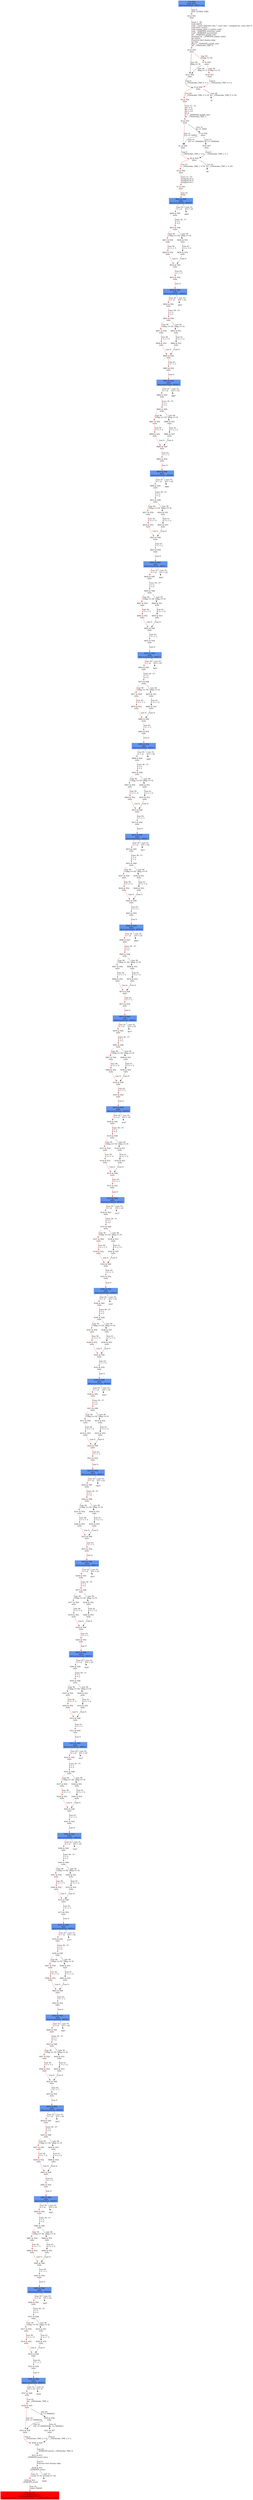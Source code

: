 digraph ARG {
node [style="filled" shape="box" color="white"]
0 [fillcolor="cornflowerblue" label="0 @ N20\nmain entry\nAbstractionState: ABS0: true\n" id="0"]
44 [label="44 @ N61\nmain\n" id="44"]
45 [label="45 @ N24\nmain\n" id="45"]
50 [label="50 @ N26\nmain\n" id="50"]
53 [label="53 @ N28\nmain\n" id="53"]
54 [label="54 @ N29\nmain\n" id="54"]
56 [label="56 @ N35\nmain\n" id="56"]
61 [label="61 @ N38\nmain\n" id="61"]
64 [label="64 @ N39\nmain\n" id="64"]
65 [label="65 @ N40\nmain\n" id="65"]
67 [label="67 @ N43\nmain\n" id="67"]
8805 [fillcolor="cornflowerblue" label="8805 @ N44\nmain\nAbstractionState: ABS603\n" id="8805"]
8806 [label="8806 @ N45\nmain\n" id="8806"]
8825 [label="8825 @ N48\nmain\n" id="8825"]
8827 [label="8827 @ N50\nmain\n" id="8827"]
8828 [label="8828 @ N52\nmain\n" id="8828"]
8832 [label="8832 @ N49\nmain\n" id="8832"]
8833 [label="8833 @ N54\nmain\n" id="8833"]
8835 [fillcolor="cornflowerblue" label="8835 @ N44\nmain\nAbstractionState: ABS605\n" id="8835"]
8836 [label="8836 @ N45\nmain\n" id="8836"]
8855 [label="8855 @ N48\nmain\n" id="8855"]
8857 [label="8857 @ N50\nmain\n" id="8857"]
8858 [label="8858 @ N52\nmain\n" id="8858"]
8862 [label="8862 @ N49\nmain\n" id="8862"]
8863 [label="8863 @ N54\nmain\n" id="8863"]
8865 [fillcolor="cornflowerblue" label="8865 @ N44\nmain\nAbstractionState: ABS607\n" id="8865"]
8866 [label="8866 @ N45\nmain\n" id="8866"]
8885 [label="8885 @ N48\nmain\n" id="8885"]
8887 [label="8887 @ N50\nmain\n" id="8887"]
8888 [label="8888 @ N52\nmain\n" id="8888"]
8892 [label="8892 @ N49\nmain\n" id="8892"]
8893 [label="8893 @ N54\nmain\n" id="8893"]
8895 [fillcolor="cornflowerblue" label="8895 @ N44\nmain\nAbstractionState: ABS609\n" id="8895"]
8896 [label="8896 @ N45\nmain\n" id="8896"]
8915 [label="8915 @ N48\nmain\n" id="8915"]
8917 [label="8917 @ N50\nmain\n" id="8917"]
8918 [label="8918 @ N52\nmain\n" id="8918"]
8922 [label="8922 @ N49\nmain\n" id="8922"]
8923 [label="8923 @ N54\nmain\n" id="8923"]
8925 [fillcolor="cornflowerblue" label="8925 @ N44\nmain\nAbstractionState: ABS611\n" id="8925"]
8926 [label="8926 @ N45\nmain\n" id="8926"]
8945 [label="8945 @ N48\nmain\n" id="8945"]
8947 [label="8947 @ N50\nmain\n" id="8947"]
8948 [label="8948 @ N52\nmain\n" id="8948"]
8952 [label="8952 @ N49\nmain\n" id="8952"]
8953 [label="8953 @ N54\nmain\n" id="8953"]
8955 [fillcolor="cornflowerblue" label="8955 @ N44\nmain\nAbstractionState: ABS613\n" id="8955"]
8956 [label="8956 @ N45\nmain\n" id="8956"]
8975 [label="8975 @ N48\nmain\n" id="8975"]
8977 [label="8977 @ N50\nmain\n" id="8977"]
8978 [label="8978 @ N52\nmain\n" id="8978"]
8982 [label="8982 @ N49\nmain\n" id="8982"]
8983 [label="8983 @ N54\nmain\n" id="8983"]
8985 [fillcolor="cornflowerblue" label="8985 @ N44\nmain\nAbstractionState: ABS615\n" id="8985"]
8986 [label="8986 @ N45\nmain\n" id="8986"]
9005 [label="9005 @ N48\nmain\n" id="9005"]
9007 [label="9007 @ N50\nmain\n" id="9007"]
9008 [label="9008 @ N52\nmain\n" id="9008"]
9012 [label="9012 @ N49\nmain\n" id="9012"]
9013 [label="9013 @ N54\nmain\n" id="9013"]
9015 [fillcolor="cornflowerblue" label="9015 @ N44\nmain\nAbstractionState: ABS617\n" id="9015"]
9016 [label="9016 @ N45\nmain\n" id="9016"]
9035 [label="9035 @ N48\nmain\n" id="9035"]
9037 [label="9037 @ N50\nmain\n" id="9037"]
9038 [label="9038 @ N52\nmain\n" id="9038"]
9042 [label="9042 @ N49\nmain\n" id="9042"]
9043 [label="9043 @ N54\nmain\n" id="9043"]
9045 [fillcolor="cornflowerblue" label="9045 @ N44\nmain\nAbstractionState: ABS619\n" id="9045"]
9046 [label="9046 @ N45\nmain\n" id="9046"]
9065 [label="9065 @ N48\nmain\n" id="9065"]
9067 [label="9067 @ N50\nmain\n" id="9067"]
9068 [label="9068 @ N52\nmain\n" id="9068"]
9072 [label="9072 @ N49\nmain\n" id="9072"]
9073 [label="9073 @ N54\nmain\n" id="9073"]
9075 [fillcolor="cornflowerblue" label="9075 @ N44\nmain\nAbstractionState: ABS621\n" id="9075"]
9076 [label="9076 @ N45\nmain\n" id="9076"]
9095 [label="9095 @ N48\nmain\n" id="9095"]
9097 [label="9097 @ N50\nmain\n" id="9097"]
9098 [label="9098 @ N52\nmain\n" id="9098"]
9102 [label="9102 @ N49\nmain\n" id="9102"]
9103 [label="9103 @ N54\nmain\n" id="9103"]
9105 [fillcolor="cornflowerblue" label="9105 @ N44\nmain\nAbstractionState: ABS623\n" id="9105"]
9106 [label="9106 @ N45\nmain\n" id="9106"]
9125 [label="9125 @ N48\nmain\n" id="9125"]
9127 [label="9127 @ N50\nmain\n" id="9127"]
9128 [label="9128 @ N52\nmain\n" id="9128"]
9132 [label="9132 @ N49\nmain\n" id="9132"]
9133 [label="9133 @ N54\nmain\n" id="9133"]
9135 [fillcolor="cornflowerblue" label="9135 @ N44\nmain\nAbstractionState: ABS625\n" id="9135"]
9136 [label="9136 @ N45\nmain\n" id="9136"]
9155 [label="9155 @ N48\nmain\n" id="9155"]
9157 [label="9157 @ N50\nmain\n" id="9157"]
9158 [label="9158 @ N52\nmain\n" id="9158"]
9162 [label="9162 @ N49\nmain\n" id="9162"]
9163 [label="9163 @ N54\nmain\n" id="9163"]
9165 [fillcolor="cornflowerblue" label="9165 @ N44\nmain\nAbstractionState: ABS627\n" id="9165"]
9166 [label="9166 @ N45\nmain\n" id="9166"]
9185 [label="9185 @ N48\nmain\n" id="9185"]
9187 [label="9187 @ N50\nmain\n" id="9187"]
9188 [label="9188 @ N52\nmain\n" id="9188"]
9192 [label="9192 @ N49\nmain\n" id="9192"]
9193 [label="9193 @ N54\nmain\n" id="9193"]
9195 [fillcolor="cornflowerblue" label="9195 @ N44\nmain\nAbstractionState: ABS629\n" id="9195"]
9196 [label="9196 @ N45\nmain\n" id="9196"]
9215 [label="9215 @ N48\nmain\n" id="9215"]
9217 [label="9217 @ N50\nmain\n" id="9217"]
9218 [label="9218 @ N52\nmain\n" id="9218"]
9222 [label="9222 @ N49\nmain\n" id="9222"]
9223 [label="9223 @ N54\nmain\n" id="9223"]
9225 [fillcolor="cornflowerblue" label="9225 @ N44\nmain\nAbstractionState: ABS631\n" id="9225"]
9226 [label="9226 @ N45\nmain\n" id="9226"]
9245 [label="9245 @ N48\nmain\n" id="9245"]
9247 [label="9247 @ N50\nmain\n" id="9247"]
9248 [label="9248 @ N52\nmain\n" id="9248"]
9252 [label="9252 @ N49\nmain\n" id="9252"]
9253 [label="9253 @ N54\nmain\n" id="9253"]
9255 [fillcolor="cornflowerblue" label="9255 @ N44\nmain\nAbstractionState: ABS633\n" id="9255"]
9256 [label="9256 @ N45\nmain\n" id="9256"]
9275 [label="9275 @ N48\nmain\n" id="9275"]
9277 [label="9277 @ N50\nmain\n" id="9277"]
9278 [label="9278 @ N52\nmain\n" id="9278"]
9282 [label="9282 @ N49\nmain\n" id="9282"]
9283 [label="9283 @ N54\nmain\n" id="9283"]
9285 [fillcolor="cornflowerblue" label="9285 @ N44\nmain\nAbstractionState: ABS635\n" id="9285"]
9286 [label="9286 @ N45\nmain\n" id="9286"]
9305 [label="9305 @ N48\nmain\n" id="9305"]
9307 [label="9307 @ N50\nmain\n" id="9307"]
9308 [label="9308 @ N52\nmain\n" id="9308"]
9312 [label="9312 @ N49\nmain\n" id="9312"]
9313 [label="9313 @ N54\nmain\n" id="9313"]
9315 [fillcolor="cornflowerblue" label="9315 @ N44\nmain\nAbstractionState: ABS637\n" id="9315"]
9316 [label="9316 @ N45\nmain\n" id="9316"]
9335 [label="9335 @ N48\nmain\n" id="9335"]
9337 [label="9337 @ N50\nmain\n" id="9337"]
9338 [label="9338 @ N52\nmain\n" id="9338"]
9342 [label="9342 @ N49\nmain\n" id="9342"]
9343 [label="9343 @ N54\nmain\n" id="9343"]
9345 [fillcolor="cornflowerblue" label="9345 @ N44\nmain\nAbstractionState: ABS639\n" id="9345"]
9346 [label="9346 @ N45\nmain\n" id="9346"]
9365 [label="9365 @ N48\nmain\n" id="9365"]
9367 [label="9367 @ N50\nmain\n" id="9367"]
9368 [label="9368 @ N52\nmain\n" id="9368"]
9372 [label="9372 @ N49\nmain\n" id="9372"]
9373 [label="9373 @ N54\nmain\n" id="9373"]
9375 [fillcolor="cornflowerblue" label="9375 @ N44\nmain\nAbstractionState: ABS641\n" id="9375"]
9376 [label="9376 @ N45\nmain\n" id="9376"]
9395 [label="9395 @ N48\nmain\n" id="9395"]
9397 [label="9397 @ N50\nmain\n" id="9397"]
9398 [label="9398 @ N52\nmain\n" id="9398"]
9402 [label="9402 @ N49\nmain\n" id="9402"]
9403 [label="9403 @ N54\nmain\n" id="9403"]
9405 [fillcolor="cornflowerblue" label="9405 @ N44\nmain\nAbstractionState: ABS643\n" id="9405"]
9406 [label="9406 @ N45\nmain\n" id="9406"]
9425 [label="9425 @ N48\nmain\n" id="9425"]
9427 [label="9427 @ N50\nmain\n" id="9427"]
9428 [label="9428 @ N52\nmain\n" id="9428"]
9432 [label="9432 @ N49\nmain\n" id="9432"]
9433 [label="9433 @ N54\nmain\n" id="9433"]
9435 [fillcolor="cornflowerblue" label="9435 @ N44\nmain\nAbstractionState: ABS645\n" id="9435"]
9436 [label="9436 @ N45\nmain\n" id="9436"]
9455 [label="9455 @ N48\nmain\n" id="9455"]
9457 [label="9457 @ N50\nmain\n" id="9457"]
9458 [label="9458 @ N52\nmain\n" id="9458"]
9462 [label="9462 @ N49\nmain\n" id="9462"]
9463 [label="9463 @ N54\nmain\n" id="9463"]
9465 [fillcolor="cornflowerblue" label="9465 @ N44\nmain\nAbstractionState: ABS647\n" id="9465"]
9466 [label="9466 @ N45\nmain\n" id="9466"]
9485 [label="9485 @ N48\nmain\n" id="9485"]
9487 [label="9487 @ N50\nmain\n" id="9487"]
9488 [label="9488 @ N52\nmain\n" id="9488"]
9492 [label="9492 @ N49\nmain\n" id="9492"]
9493 [label="9493 @ N54\nmain\n" id="9493"]
9495 [fillcolor="cornflowerblue" label="9495 @ N44\nmain\nAbstractionState: ABS649\n" id="9495"]
9496 [label="9496 @ N45\nmain\n" id="9496"]
9515 [label="9515 @ N48\nmain\n" id="9515"]
9517 [label="9517 @ N50\nmain\n" id="9517"]
9518 [label="9518 @ N52\nmain\n" id="9518"]
9522 [label="9522 @ N49\nmain\n" id="9522"]
9523 [label="9523 @ N54\nmain\n" id="9523"]
9525 [fillcolor="cornflowerblue" label="9525 @ N44\nmain\nAbstractionState: ABS651\n" id="9525"]
9527 [label="9527 @ N46\nmain\n" id="9527"]
9528 [label="9528 @ N55\nmain\n" id="9528"]
9533 [label="9533 @ N58\nmain\n" id="9533"]
9536 [label="9536 @ N59\nmain\n" id="9536"]
9537 [label="9537 @ N11\n__VERIFIER_assert entry\n" id="9537"]
9538 [label="9538 @ N12\n__VERIFIER_assert\n" id="9538"]
9539 [label="9539 @ N14\n__VERIFIER_assert\n" id="9539"]
9542 [fillcolor="red" label="9542 @ N15\n__VERIFIER_assert\nAbstractionState: ABS652\n AutomatonState: ErrorLabelAutomaton: _predefinedState_ERROR\n" id="9542"]
9529 [label="9529 @ N56\nmain\n" id="9529"]
9531 [label="9531 @ N57\nmain\n" id="9531"]
9516 [label="9516 @ N51\nmain\n" id="9516"]
9520 [label="9520 @ N53\nmain\n" id="9520"]
9486 [label="9486 @ N51\nmain\n" id="9486"]
9490 [label="9490 @ N53\nmain\n" id="9490"]
9456 [label="9456 @ N51\nmain\n" id="9456"]
9460 [label="9460 @ N53\nmain\n" id="9460"]
9426 [label="9426 @ N51\nmain\n" id="9426"]
9430 [label="9430 @ N53\nmain\n" id="9430"]
9396 [label="9396 @ N51\nmain\n" id="9396"]
9400 [label="9400 @ N53\nmain\n" id="9400"]
9366 [label="9366 @ N51\nmain\n" id="9366"]
9370 [label="9370 @ N53\nmain\n" id="9370"]
9336 [label="9336 @ N51\nmain\n" id="9336"]
9340 [label="9340 @ N53\nmain\n" id="9340"]
9306 [label="9306 @ N51\nmain\n" id="9306"]
9310 [label="9310 @ N53\nmain\n" id="9310"]
9276 [label="9276 @ N51\nmain\n" id="9276"]
9280 [label="9280 @ N53\nmain\n" id="9280"]
9246 [label="9246 @ N51\nmain\n" id="9246"]
9250 [label="9250 @ N53\nmain\n" id="9250"]
9216 [label="9216 @ N51\nmain\n" id="9216"]
9220 [label="9220 @ N53\nmain\n" id="9220"]
9186 [label="9186 @ N51\nmain\n" id="9186"]
9190 [label="9190 @ N53\nmain\n" id="9190"]
9156 [label="9156 @ N51\nmain\n" id="9156"]
9160 [label="9160 @ N53\nmain\n" id="9160"]
9126 [label="9126 @ N51\nmain\n" id="9126"]
9130 [label="9130 @ N53\nmain\n" id="9130"]
9096 [label="9096 @ N51\nmain\n" id="9096"]
9100 [label="9100 @ N53\nmain\n" id="9100"]
9066 [label="9066 @ N51\nmain\n" id="9066"]
9070 [label="9070 @ N53\nmain\n" id="9070"]
9036 [label="9036 @ N51\nmain\n" id="9036"]
9040 [label="9040 @ N53\nmain\n" id="9040"]
9006 [label="9006 @ N51\nmain\n" id="9006"]
9010 [label="9010 @ N53\nmain\n" id="9010"]
8976 [label="8976 @ N51\nmain\n" id="8976"]
8980 [label="8980 @ N53\nmain\n" id="8980"]
8946 [label="8946 @ N51\nmain\n" id="8946"]
8950 [label="8950 @ N53\nmain\n" id="8950"]
8916 [label="8916 @ N51\nmain\n" id="8916"]
8920 [label="8920 @ N53\nmain\n" id="8920"]
8886 [label="8886 @ N51\nmain\n" id="8886"]
8890 [label="8890 @ N53\nmain\n" id="8890"]
8856 [label="8856 @ N51\nmain\n" id="8856"]
8860 [label="8860 @ N53\nmain\n" id="8860"]
8826 [label="8826 @ N51\nmain\n" id="8826"]
8830 [label="8830 @ N53\nmain\n" id="8830"]
57 [label="57 @ N36\nmain\n" id="57"]
59 [label="59 @ N37\nmain\n" id="59"]
47 [label="47 @ N25\nmain\n" id="47"]
49 [label="49 @ N27\nmain\n" id="49"]
0 -> 44 [color="red" label="Line 0: \lINIT GLOBAL VARS\l" id="0 -> 44"]
44 -> 45 [color="red" label="Lines 7 - 26: \lvoid abort();\lvoid __assert_fail(const char *, const char *, unsigned int, const char *);\lvoid reach_error();\lvoid assume_abort_if_not(int cond);\lvoid __VERIFIER_assert(int cond);\lvoid __VERIFIER_assume(int);\lint __VERIFIER_nondet_int();\lunsigned int __VERIFIER_nondet_uint();\lint main();\lFunction start dummy edge\lint flag;\lflag = __VERIFIER_nondet_int();\lint __CPAchecker_TMP_0;\l" id="44 -> 45"]
45 -> 47 [color="red" label="Line 26: \l[!(flag == 0)]\l" id="45 -> 47"]
45 -> 50 [label="Line 26: \l[flag == 0]\l" id="45 -> 50"]
50 -> 53 [label="Line 0: \l__CPAchecker_TMP_0 = 1;\l" id="50 -> 53"]
53 -> 54 [color="red" label="Line 26: \l[__CPAchecker_TMP_0 != 0]\l" id="53 -> 54"]
53 -> 55 [label="Line 26: \l[!(__CPAchecker_TMP_0 != 0)]\l" id="53 -> 55"]
54 -> 56 [color="red" label="Lines 27 - 31: \lint i = 0;\lint x = 0;\lint y = 0;\lint n;\ln = __VERIFIER_nondet_int();\lint __CPAchecker_TMP_1;\l" id="54 -> 56"]
56 -> 57 [label="Line 31: \l[n >= 1000]\l" id="56 -> 57"]
56 -> 61 [color="red" label="Line 31: \l[!(n >= 1000)]\l" id="56 -> 61"]
61 -> 64 [color="red" label="Line 0: \l__CPAchecker_TMP_1 = 0;\l" id="61 -> 64"]
64 -> 65 [color="red" label="Line 31: \l[__CPAchecker_TMP_1 != 0]\l" id="64 -> 65"]
64 -> 66 [label="Line 31: \l[!(__CPAchecker_TMP_1 != 0)]\l" id="64 -> 66"]
65 -> 67 [color="red" label="Lines 33 - 33: \lunsigned int a;\lunsigned int b;\lunsigned int r;\l" id="65 -> 67"]
67 -> 8805 [color="red" label="Line 35: \lwhile\l" id="67 -> 8805"]
8805 -> 8806 [color="red" label="Line 35: \l[i < n]\l" id="8805 -> 8806"]
8805 -> 8807 [label="Line 35: \l[!(i < n)]\l" id="8805 -> 8807"]
8806 -> 8825 [color="red" label="Lines 36 - 37: \lx = x;\ly = y;\l" id="8806 -> 8825"]
8825 -> 8826 [label="Line 38: \l[flag == 0]\l" id="8825 -> 8826"]
8825 -> 8827 [color="red" label="Line 38: \l[!(flag == 0)]\l" id="8825 -> 8827"]
8827 -> 8828 [color="red" label="Line 39: \lx = x + 3;\l" id="8827 -> 8828"]
8828 -> 8832 [color="red" label="Line 0: \l\l" id="8828 -> 8832"]
8832 -> 8833 [color="red" label="Line 43: \li = i + 1;\l" id="8832 -> 8833"]
8833 -> 8835 [color="red" label="Line 0: \l\l" id="8833 -> 8835"]
8835 -> 8836 [color="red" label="Line 35: \l[i < n]\l" id="8835 -> 8836"]
8835 -> 8837 [label="Line 35: \l[!(i < n)]\l" id="8835 -> 8837"]
8836 -> 8855 [color="red" label="Lines 36 - 37: \lx = x;\ly = y;\l" id="8836 -> 8855"]
8855 -> 8856 [label="Line 38: \l[flag == 0]\l" id="8855 -> 8856"]
8855 -> 8857 [color="red" label="Line 38: \l[!(flag == 0)]\l" id="8855 -> 8857"]
8857 -> 8858 [color="red" label="Line 39: \lx = x + 3;\l" id="8857 -> 8858"]
8858 -> 8862 [color="red" label="Line 0: \l\l" id="8858 -> 8862"]
8862 -> 8863 [color="red" label="Line 43: \li = i + 1;\l" id="8862 -> 8863"]
8863 -> 8865 [color="red" label="Line 0: \l\l" id="8863 -> 8865"]
8865 -> 8866 [color="red" label="Line 35: \l[i < n]\l" id="8865 -> 8866"]
8865 -> 8867 [label="Line 35: \l[!(i < n)]\l" id="8865 -> 8867"]
8866 -> 8885 [color="red" label="Lines 36 - 37: \lx = x;\ly = y;\l" id="8866 -> 8885"]
8885 -> 8886 [label="Line 38: \l[flag == 0]\l" id="8885 -> 8886"]
8885 -> 8887 [color="red" label="Line 38: \l[!(flag == 0)]\l" id="8885 -> 8887"]
8887 -> 8888 [color="red" label="Line 39: \lx = x + 3;\l" id="8887 -> 8888"]
8888 -> 8892 [color="red" label="Line 0: \l\l" id="8888 -> 8892"]
8892 -> 8893 [color="red" label="Line 43: \li = i + 1;\l" id="8892 -> 8893"]
8893 -> 8895 [color="red" label="Line 0: \l\l" id="8893 -> 8895"]
8895 -> 8896 [color="red" label="Line 35: \l[i < n]\l" id="8895 -> 8896"]
8895 -> 8897 [label="Line 35: \l[!(i < n)]\l" id="8895 -> 8897"]
8896 -> 8915 [color="red" label="Lines 36 - 37: \lx = x;\ly = y;\l" id="8896 -> 8915"]
8915 -> 8916 [label="Line 38: \l[flag == 0]\l" id="8915 -> 8916"]
8915 -> 8917 [color="red" label="Line 38: \l[!(flag == 0)]\l" id="8915 -> 8917"]
8917 -> 8918 [color="red" label="Line 39: \lx = x + 3;\l" id="8917 -> 8918"]
8918 -> 8922 [color="red" label="Line 0: \l\l" id="8918 -> 8922"]
8922 -> 8923 [color="red" label="Line 43: \li = i + 1;\l" id="8922 -> 8923"]
8923 -> 8925 [color="red" label="Line 0: \l\l" id="8923 -> 8925"]
8925 -> 8926 [color="red" label="Line 35: \l[i < n]\l" id="8925 -> 8926"]
8925 -> 8927 [label="Line 35: \l[!(i < n)]\l" id="8925 -> 8927"]
8926 -> 8945 [color="red" label="Lines 36 - 37: \lx = x;\ly = y;\l" id="8926 -> 8945"]
8945 -> 8946 [label="Line 38: \l[flag == 0]\l" id="8945 -> 8946"]
8945 -> 8947 [color="red" label="Line 38: \l[!(flag == 0)]\l" id="8945 -> 8947"]
8947 -> 8948 [color="red" label="Line 39: \lx = x + 3;\l" id="8947 -> 8948"]
8948 -> 8952 [color="red" label="Line 0: \l\l" id="8948 -> 8952"]
8952 -> 8953 [color="red" label="Line 43: \li = i + 1;\l" id="8952 -> 8953"]
8953 -> 8955 [color="red" label="Line 0: \l\l" id="8953 -> 8955"]
8955 -> 8956 [color="red" label="Line 35: \l[i < n]\l" id="8955 -> 8956"]
8955 -> 8957 [label="Line 35: \l[!(i < n)]\l" id="8955 -> 8957"]
8956 -> 8975 [color="red" label="Lines 36 - 37: \lx = x;\ly = y;\l" id="8956 -> 8975"]
8975 -> 8976 [label="Line 38: \l[flag == 0]\l" id="8975 -> 8976"]
8975 -> 8977 [color="red" label="Line 38: \l[!(flag == 0)]\l" id="8975 -> 8977"]
8977 -> 8978 [color="red" label="Line 39: \lx = x + 3;\l" id="8977 -> 8978"]
8978 -> 8982 [color="red" label="Line 0: \l\l" id="8978 -> 8982"]
8982 -> 8983 [color="red" label="Line 43: \li = i + 1;\l" id="8982 -> 8983"]
8983 -> 8985 [color="red" label="Line 0: \l\l" id="8983 -> 8985"]
8985 -> 8986 [color="red" label="Line 35: \l[i < n]\l" id="8985 -> 8986"]
8985 -> 8987 [label="Line 35: \l[!(i < n)]\l" id="8985 -> 8987"]
8986 -> 9005 [color="red" label="Lines 36 - 37: \lx = x;\ly = y;\l" id="8986 -> 9005"]
9005 -> 9006 [label="Line 38: \l[flag == 0]\l" id="9005 -> 9006"]
9005 -> 9007 [color="red" label="Line 38: \l[!(flag == 0)]\l" id="9005 -> 9007"]
9007 -> 9008 [color="red" label="Line 39: \lx = x + 3;\l" id="9007 -> 9008"]
9008 -> 9012 [color="red" label="Line 0: \l\l" id="9008 -> 9012"]
9012 -> 9013 [color="red" label="Line 43: \li = i + 1;\l" id="9012 -> 9013"]
9013 -> 9015 [color="red" label="Line 0: \l\l" id="9013 -> 9015"]
9015 -> 9016 [color="red" label="Line 35: \l[i < n]\l" id="9015 -> 9016"]
9015 -> 9017 [label="Line 35: \l[!(i < n)]\l" id="9015 -> 9017"]
9016 -> 9035 [color="red" label="Lines 36 - 37: \lx = x;\ly = y;\l" id="9016 -> 9035"]
9035 -> 9036 [label="Line 38: \l[flag == 0]\l" id="9035 -> 9036"]
9035 -> 9037 [color="red" label="Line 38: \l[!(flag == 0)]\l" id="9035 -> 9037"]
9037 -> 9038 [color="red" label="Line 39: \lx = x + 3;\l" id="9037 -> 9038"]
9038 -> 9042 [color="red" label="Line 0: \l\l" id="9038 -> 9042"]
9042 -> 9043 [color="red" label="Line 43: \li = i + 1;\l" id="9042 -> 9043"]
9043 -> 9045 [color="red" label="Line 0: \l\l" id="9043 -> 9045"]
9045 -> 9046 [color="red" label="Line 35: \l[i < n]\l" id="9045 -> 9046"]
9045 -> 9047 [label="Line 35: \l[!(i < n)]\l" id="9045 -> 9047"]
9046 -> 9065 [color="red" label="Lines 36 - 37: \lx = x;\ly = y;\l" id="9046 -> 9065"]
9065 -> 9066 [label="Line 38: \l[flag == 0]\l" id="9065 -> 9066"]
9065 -> 9067 [color="red" label="Line 38: \l[!(flag == 0)]\l" id="9065 -> 9067"]
9067 -> 9068 [color="red" label="Line 39: \lx = x + 3;\l" id="9067 -> 9068"]
9068 -> 9072 [color="red" label="Line 0: \l\l" id="9068 -> 9072"]
9072 -> 9073 [color="red" label="Line 43: \li = i + 1;\l" id="9072 -> 9073"]
9073 -> 9075 [color="red" label="Line 0: \l\l" id="9073 -> 9075"]
9075 -> 9076 [color="red" label="Line 35: \l[i < n]\l" id="9075 -> 9076"]
9075 -> 9077 [label="Line 35: \l[!(i < n)]\l" id="9075 -> 9077"]
9076 -> 9095 [color="red" label="Lines 36 - 37: \lx = x;\ly = y;\l" id="9076 -> 9095"]
9095 -> 9096 [label="Line 38: \l[flag == 0]\l" id="9095 -> 9096"]
9095 -> 9097 [color="red" label="Line 38: \l[!(flag == 0)]\l" id="9095 -> 9097"]
9097 -> 9098 [color="red" label="Line 39: \lx = x + 3;\l" id="9097 -> 9098"]
9098 -> 9102 [color="red" label="Line 0: \l\l" id="9098 -> 9102"]
9102 -> 9103 [color="red" label="Line 43: \li = i + 1;\l" id="9102 -> 9103"]
9103 -> 9105 [color="red" label="Line 0: \l\l" id="9103 -> 9105"]
9105 -> 9106 [color="red" label="Line 35: \l[i < n]\l" id="9105 -> 9106"]
9105 -> 9107 [label="Line 35: \l[!(i < n)]\l" id="9105 -> 9107"]
9106 -> 9125 [color="red" label="Lines 36 - 37: \lx = x;\ly = y;\l" id="9106 -> 9125"]
9125 -> 9126 [label="Line 38: \l[flag == 0]\l" id="9125 -> 9126"]
9125 -> 9127 [color="red" label="Line 38: \l[!(flag == 0)]\l" id="9125 -> 9127"]
9127 -> 9128 [color="red" label="Line 39: \lx = x + 3;\l" id="9127 -> 9128"]
9128 -> 9132 [color="red" label="Line 0: \l\l" id="9128 -> 9132"]
9132 -> 9133 [color="red" label="Line 43: \li = i + 1;\l" id="9132 -> 9133"]
9133 -> 9135 [color="red" label="Line 0: \l\l" id="9133 -> 9135"]
9135 -> 9136 [color="red" label="Line 35: \l[i < n]\l" id="9135 -> 9136"]
9135 -> 9137 [label="Line 35: \l[!(i < n)]\l" id="9135 -> 9137"]
9136 -> 9155 [color="red" label="Lines 36 - 37: \lx = x;\ly = y;\l" id="9136 -> 9155"]
9155 -> 9156 [label="Line 38: \l[flag == 0]\l" id="9155 -> 9156"]
9155 -> 9157 [color="red" label="Line 38: \l[!(flag == 0)]\l" id="9155 -> 9157"]
9157 -> 9158 [color="red" label="Line 39: \lx = x + 3;\l" id="9157 -> 9158"]
9158 -> 9162 [color="red" label="Line 0: \l\l" id="9158 -> 9162"]
9162 -> 9163 [color="red" label="Line 43: \li = i + 1;\l" id="9162 -> 9163"]
9163 -> 9165 [color="red" label="Line 0: \l\l" id="9163 -> 9165"]
9165 -> 9166 [color="red" label="Line 35: \l[i < n]\l" id="9165 -> 9166"]
9165 -> 9167 [label="Line 35: \l[!(i < n)]\l" id="9165 -> 9167"]
9166 -> 9185 [color="red" label="Lines 36 - 37: \lx = x;\ly = y;\l" id="9166 -> 9185"]
9185 -> 9186 [label="Line 38: \l[flag == 0]\l" id="9185 -> 9186"]
9185 -> 9187 [color="red" label="Line 38: \l[!(flag == 0)]\l" id="9185 -> 9187"]
9187 -> 9188 [color="red" label="Line 39: \lx = x + 3;\l" id="9187 -> 9188"]
9188 -> 9192 [color="red" label="Line 0: \l\l" id="9188 -> 9192"]
9192 -> 9193 [color="red" label="Line 43: \li = i + 1;\l" id="9192 -> 9193"]
9193 -> 9195 [color="red" label="Line 0: \l\l" id="9193 -> 9195"]
9195 -> 9196 [color="red" label="Line 35: \l[i < n]\l" id="9195 -> 9196"]
9195 -> 9197 [label="Line 35: \l[!(i < n)]\l" id="9195 -> 9197"]
9196 -> 9215 [color="red" label="Lines 36 - 37: \lx = x;\ly = y;\l" id="9196 -> 9215"]
9215 -> 9216 [label="Line 38: \l[flag == 0]\l" id="9215 -> 9216"]
9215 -> 9217 [color="red" label="Line 38: \l[!(flag == 0)]\l" id="9215 -> 9217"]
9217 -> 9218 [color="red" label="Line 39: \lx = x + 3;\l" id="9217 -> 9218"]
9218 -> 9222 [color="red" label="Line 0: \l\l" id="9218 -> 9222"]
9222 -> 9223 [color="red" label="Line 43: \li = i + 1;\l" id="9222 -> 9223"]
9223 -> 9225 [color="red" label="Line 0: \l\l" id="9223 -> 9225"]
9225 -> 9226 [color="red" label="Line 35: \l[i < n]\l" id="9225 -> 9226"]
9225 -> 9227 [label="Line 35: \l[!(i < n)]\l" id="9225 -> 9227"]
9226 -> 9245 [color="red" label="Lines 36 - 37: \lx = x;\ly = y;\l" id="9226 -> 9245"]
9245 -> 9246 [label="Line 38: \l[flag == 0]\l" id="9245 -> 9246"]
9245 -> 9247 [color="red" label="Line 38: \l[!(flag == 0)]\l" id="9245 -> 9247"]
9247 -> 9248 [color="red" label="Line 39: \lx = x + 3;\l" id="9247 -> 9248"]
9248 -> 9252 [color="red" label="Line 0: \l\l" id="9248 -> 9252"]
9252 -> 9253 [color="red" label="Line 43: \li = i + 1;\l" id="9252 -> 9253"]
9253 -> 9255 [color="red" label="Line 0: \l\l" id="9253 -> 9255"]
9255 -> 9256 [color="red" label="Line 35: \l[i < n]\l" id="9255 -> 9256"]
9255 -> 9257 [label="Line 35: \l[!(i < n)]\l" id="9255 -> 9257"]
9256 -> 9275 [color="red" label="Lines 36 - 37: \lx = x;\ly = y;\l" id="9256 -> 9275"]
9275 -> 9276 [label="Line 38: \l[flag == 0]\l" id="9275 -> 9276"]
9275 -> 9277 [color="red" label="Line 38: \l[!(flag == 0)]\l" id="9275 -> 9277"]
9277 -> 9278 [color="red" label="Line 39: \lx = x + 3;\l" id="9277 -> 9278"]
9278 -> 9282 [color="red" label="Line 0: \l\l" id="9278 -> 9282"]
9282 -> 9283 [color="red" label="Line 43: \li = i + 1;\l" id="9282 -> 9283"]
9283 -> 9285 [color="red" label="Line 0: \l\l" id="9283 -> 9285"]
9285 -> 9286 [color="red" label="Line 35: \l[i < n]\l" id="9285 -> 9286"]
9285 -> 9287 [label="Line 35: \l[!(i < n)]\l" id="9285 -> 9287"]
9286 -> 9305 [color="red" label="Lines 36 - 37: \lx = x;\ly = y;\l" id="9286 -> 9305"]
9305 -> 9306 [label="Line 38: \l[flag == 0]\l" id="9305 -> 9306"]
9305 -> 9307 [color="red" label="Line 38: \l[!(flag == 0)]\l" id="9305 -> 9307"]
9307 -> 9308 [color="red" label="Line 39: \lx = x + 3;\l" id="9307 -> 9308"]
9308 -> 9312 [color="red" label="Line 0: \l\l" id="9308 -> 9312"]
9312 -> 9313 [color="red" label="Line 43: \li = i + 1;\l" id="9312 -> 9313"]
9313 -> 9315 [color="red" label="Line 0: \l\l" id="9313 -> 9315"]
9315 -> 9316 [color="red" label="Line 35: \l[i < n]\l" id="9315 -> 9316"]
9315 -> 9317 [label="Line 35: \l[!(i < n)]\l" id="9315 -> 9317"]
9316 -> 9335 [color="red" label="Lines 36 - 37: \lx = x;\ly = y;\l" id="9316 -> 9335"]
9335 -> 9336 [label="Line 38: \l[flag == 0]\l" id="9335 -> 9336"]
9335 -> 9337 [color="red" label="Line 38: \l[!(flag == 0)]\l" id="9335 -> 9337"]
9337 -> 9338 [color="red" label="Line 39: \lx = x + 3;\l" id="9337 -> 9338"]
9338 -> 9342 [color="red" label="Line 0: \l\l" id="9338 -> 9342"]
9342 -> 9343 [color="red" label="Line 43: \li = i + 1;\l" id="9342 -> 9343"]
9343 -> 9345 [color="red" label="Line 0: \l\l" id="9343 -> 9345"]
9345 -> 9346 [color="red" label="Line 35: \l[i < n]\l" id="9345 -> 9346"]
9345 -> 9347 [label="Line 35: \l[!(i < n)]\l" id="9345 -> 9347"]
9346 -> 9365 [color="red" label="Lines 36 - 37: \lx = x;\ly = y;\l" id="9346 -> 9365"]
9365 -> 9366 [label="Line 38: \l[flag == 0]\l" id="9365 -> 9366"]
9365 -> 9367 [color="red" label="Line 38: \l[!(flag == 0)]\l" id="9365 -> 9367"]
9367 -> 9368 [color="red" label="Line 39: \lx = x + 3;\l" id="9367 -> 9368"]
9368 -> 9372 [color="red" label="Line 0: \l\l" id="9368 -> 9372"]
9372 -> 9373 [color="red" label="Line 43: \li = i + 1;\l" id="9372 -> 9373"]
9373 -> 9375 [color="red" label="Line 0: \l\l" id="9373 -> 9375"]
9375 -> 9376 [color="red" label="Line 35: \l[i < n]\l" id="9375 -> 9376"]
9375 -> 9377 [label="Line 35: \l[!(i < n)]\l" id="9375 -> 9377"]
9376 -> 9395 [color="red" label="Lines 36 - 37: \lx = x;\ly = y;\l" id="9376 -> 9395"]
9395 -> 9396 [label="Line 38: \l[flag == 0]\l" id="9395 -> 9396"]
9395 -> 9397 [color="red" label="Line 38: \l[!(flag == 0)]\l" id="9395 -> 9397"]
9397 -> 9398 [color="red" label="Line 39: \lx = x + 3;\l" id="9397 -> 9398"]
9398 -> 9402 [color="red" label="Line 0: \l\l" id="9398 -> 9402"]
9402 -> 9403 [color="red" label="Line 43: \li = i + 1;\l" id="9402 -> 9403"]
9403 -> 9405 [color="red" label="Line 0: \l\l" id="9403 -> 9405"]
9405 -> 9406 [color="red" label="Line 35: \l[i < n]\l" id="9405 -> 9406"]
9405 -> 9407 [label="Line 35: \l[!(i < n)]\l" id="9405 -> 9407"]
9406 -> 9425 [color="red" label="Lines 36 - 37: \lx = x;\ly = y;\l" id="9406 -> 9425"]
9425 -> 9426 [label="Line 38: \l[flag == 0]\l" id="9425 -> 9426"]
9425 -> 9427 [color="red" label="Line 38: \l[!(flag == 0)]\l" id="9425 -> 9427"]
9427 -> 9428 [color="red" label="Line 39: \lx = x + 3;\l" id="9427 -> 9428"]
9428 -> 9432 [color="red" label="Line 0: \l\l" id="9428 -> 9432"]
9432 -> 9433 [color="red" label="Line 43: \li = i + 1;\l" id="9432 -> 9433"]
9433 -> 9435 [color="red" label="Line 0: \l\l" id="9433 -> 9435"]
9435 -> 9436 [color="red" label="Line 35: \l[i < n]\l" id="9435 -> 9436"]
9435 -> 9437 [label="Line 35: \l[!(i < n)]\l" id="9435 -> 9437"]
9436 -> 9455 [color="red" label="Lines 36 - 37: \lx = x;\ly = y;\l" id="9436 -> 9455"]
9455 -> 9456 [label="Line 38: \l[flag == 0]\l" id="9455 -> 9456"]
9455 -> 9457 [color="red" label="Line 38: \l[!(flag == 0)]\l" id="9455 -> 9457"]
9457 -> 9458 [color="red" label="Line 39: \lx = x + 3;\l" id="9457 -> 9458"]
9458 -> 9462 [color="red" label="Line 0: \l\l" id="9458 -> 9462"]
9462 -> 9463 [color="red" label="Line 43: \li = i + 1;\l" id="9462 -> 9463"]
9463 -> 9465 [color="red" label="Line 0: \l\l" id="9463 -> 9465"]
9465 -> 9466 [color="red" label="Line 35: \l[i < n]\l" id="9465 -> 9466"]
9465 -> 9467 [label="Line 35: \l[!(i < n)]\l" id="9465 -> 9467"]
9466 -> 9485 [color="red" label="Lines 36 - 37: \lx = x;\ly = y;\l" id="9466 -> 9485"]
9485 -> 9486 [label="Line 38: \l[flag == 0]\l" id="9485 -> 9486"]
9485 -> 9487 [color="red" label="Line 38: \l[!(flag == 0)]\l" id="9485 -> 9487"]
9487 -> 9488 [color="red" label="Line 39: \lx = x + 3;\l" id="9487 -> 9488"]
9488 -> 9492 [color="red" label="Line 0: \l\l" id="9488 -> 9492"]
9492 -> 9493 [color="red" label="Line 43: \li = i + 1;\l" id="9492 -> 9493"]
9493 -> 9495 [color="red" label="Line 0: \l\l" id="9493 -> 9495"]
9495 -> 9496 [color="red" label="Line 35: \l[i < n]\l" id="9495 -> 9496"]
9495 -> 9497 [label="Line 35: \l[!(i < n)]\l" id="9495 -> 9497"]
9496 -> 9515 [color="red" label="Lines 36 - 37: \lx = x;\ly = y;\l" id="9496 -> 9515"]
9515 -> 9516 [label="Line 38: \l[flag == 0]\l" id="9515 -> 9516"]
9515 -> 9517 [color="red" label="Line 38: \l[!(flag == 0)]\l" id="9515 -> 9517"]
9517 -> 9518 [color="red" label="Line 39: \lx = x + 3;\l" id="9517 -> 9518"]
9518 -> 9522 [color="red" label="Line 0: \l\l" id="9518 -> 9522"]
9522 -> 9523 [color="red" label="Line 43: \li = i + 1;\l" id="9522 -> 9523"]
9523 -> 9525 [color="red" label="Line 0: \l\l" id="9523 -> 9525"]
9525 -> 9526 [label="Line 35: \l[i < n]\l" id="9525 -> 9526"]
9525 -> 9527 [color="red" label="Line 35: \l[!(i < n)]\l" id="9525 -> 9527"]
9527 -> 9528 [color="red" label="Line 45: \lint __CPAchecker_TMP_2;\l" id="9527 -> 9528"]
9528 -> 9529 [label="Line 45: \l[x <= 3000003]\l" id="9528 -> 9529"]
9528 -> 9533 [color="red" label="Line 45: \l[!(x <= 3000003)]\l" id="9528 -> 9533"]
9533 -> 9536 [color="red" label="Line 0: \l__CPAchecker_TMP_2 = 0;\l" id="9533 -> 9536"]
9536 -> 9537 [color="red" label="Line 45: \l__VERIFIER_assert(__CPAchecker_TMP_2)\l" id="9536 -> 9537"]
9537 -> 9538 [color="red" label="Line 0: \lFunction start dummy edge\l" id="9537 -> 9538"]
9538 -> 9539 [color="red" label="Line 15: \l[cond == 0]\l" id="9538 -> 9539"]
9538 -> 9540 [label="Line 15: \l[!(cond == 0)]\l" id="9538 -> 9540"]
9539 -> 9542 [color="red" label="Line 16: \lLabel: ERROR\l" id="9539 -> 9542"]
9529 -> 9531 [label="Line 45: \l[y <= 2000002]\l" id="9529 -> 9531"]
9529 -> 9533 [label="Line 45: \l[!(y <= 2000002)]\l" id="9529 -> 9533"]
9531 -> 9536 [label="Line 0: \l__CPAchecker_TMP_2 = 1;\l" id="9531 -> 9536"]
9516 -> 9520 [label="Line 41: \ly = y + 2;\l" id="9516 -> 9520"]
9520 -> 9522 [label="Line 0: \l\l" id="9520 -> 9522"]
9486 -> 9490 [label="Line 41: \ly = y + 2;\l" id="9486 -> 9490"]
9490 -> 9492 [label="Line 0: \l\l" id="9490 -> 9492"]
9456 -> 9460 [label="Line 41: \ly = y + 2;\l" id="9456 -> 9460"]
9460 -> 9462 [label="Line 0: \l\l" id="9460 -> 9462"]
9426 -> 9430 [label="Line 41: \ly = y + 2;\l" id="9426 -> 9430"]
9430 -> 9432 [label="Line 0: \l\l" id="9430 -> 9432"]
9396 -> 9400 [label="Line 41: \ly = y + 2;\l" id="9396 -> 9400"]
9400 -> 9402 [label="Line 0: \l\l" id="9400 -> 9402"]
9366 -> 9370 [label="Line 41: \ly = y + 2;\l" id="9366 -> 9370"]
9370 -> 9372 [label="Line 0: \l\l" id="9370 -> 9372"]
9336 -> 9340 [label="Line 41: \ly = y + 2;\l" id="9336 -> 9340"]
9340 -> 9342 [label="Line 0: \l\l" id="9340 -> 9342"]
9306 -> 9310 [label="Line 41: \ly = y + 2;\l" id="9306 -> 9310"]
9310 -> 9312 [label="Line 0: \l\l" id="9310 -> 9312"]
9276 -> 9280 [label="Line 41: \ly = y + 2;\l" id="9276 -> 9280"]
9280 -> 9282 [label="Line 0: \l\l" id="9280 -> 9282"]
9246 -> 9250 [label="Line 41: \ly = y + 2;\l" id="9246 -> 9250"]
9250 -> 9252 [label="Line 0: \l\l" id="9250 -> 9252"]
9216 -> 9220 [label="Line 41: \ly = y + 2;\l" id="9216 -> 9220"]
9220 -> 9222 [label="Line 0: \l\l" id="9220 -> 9222"]
9186 -> 9190 [label="Line 41: \ly = y + 2;\l" id="9186 -> 9190"]
9190 -> 9192 [label="Line 0: \l\l" id="9190 -> 9192"]
9156 -> 9160 [label="Line 41: \ly = y + 2;\l" id="9156 -> 9160"]
9160 -> 9162 [label="Line 0: \l\l" id="9160 -> 9162"]
9126 -> 9130 [label="Line 41: \ly = y + 2;\l" id="9126 -> 9130"]
9130 -> 9132 [label="Line 0: \l\l" id="9130 -> 9132"]
9096 -> 9100 [label="Line 41: \ly = y + 2;\l" id="9096 -> 9100"]
9100 -> 9102 [label="Line 0: \l\l" id="9100 -> 9102"]
9066 -> 9070 [label="Line 41: \ly = y + 2;\l" id="9066 -> 9070"]
9070 -> 9072 [label="Line 0: \l\l" id="9070 -> 9072"]
9036 -> 9040 [label="Line 41: \ly = y + 2;\l" id="9036 -> 9040"]
9040 -> 9042 [label="Line 0: \l\l" id="9040 -> 9042"]
9006 -> 9010 [label="Line 41: \ly = y + 2;\l" id="9006 -> 9010"]
9010 -> 9012 [label="Line 0: \l\l" id="9010 -> 9012"]
8976 -> 8980 [label="Line 41: \ly = y + 2;\l" id="8976 -> 8980"]
8980 -> 8982 [label="Line 0: \l\l" id="8980 -> 8982"]
8946 -> 8950 [label="Line 41: \ly = y + 2;\l" id="8946 -> 8950"]
8950 -> 8952 [label="Line 0: \l\l" id="8950 -> 8952"]
8916 -> 8920 [label="Line 41: \ly = y + 2;\l" id="8916 -> 8920"]
8920 -> 8922 [label="Line 0: \l\l" id="8920 -> 8922"]
8886 -> 8890 [label="Line 41: \ly = y + 2;\l" id="8886 -> 8890"]
8890 -> 8892 [label="Line 0: \l\l" id="8890 -> 8892"]
8856 -> 8860 [label="Line 41: \ly = y + 2;\l" id="8856 -> 8860"]
8860 -> 8862 [label="Line 0: \l\l" id="8860 -> 8862"]
8826 -> 8830 [label="Line 41: \ly = y + 2;\l" id="8826 -> 8830"]
8830 -> 8832 [label="Line 0: \l\l" id="8830 -> 8832"]
57 -> 59 [label="Line 31: \l[n <= 1000000]\l" id="57 -> 59"]
57 -> 61 [label="Line 31: \l[!(n <= 1000000)]\l" id="57 -> 61"]
59 -> 64 [label="Line 0: \l__CPAchecker_TMP_1 = 1;\l" id="59 -> 64"]
47 -> 49 [color="red" label="Line 26: \l[!(flag == 1)]\l" id="47 -> 49"]
47 -> 50 [label="Line 26: \l[flag == 1]\l" id="47 -> 50"]
49 -> 53 [color="red" label="Line 0: \l__CPAchecker_TMP_0 = 0;\l" id="49 -> 53"]
}
